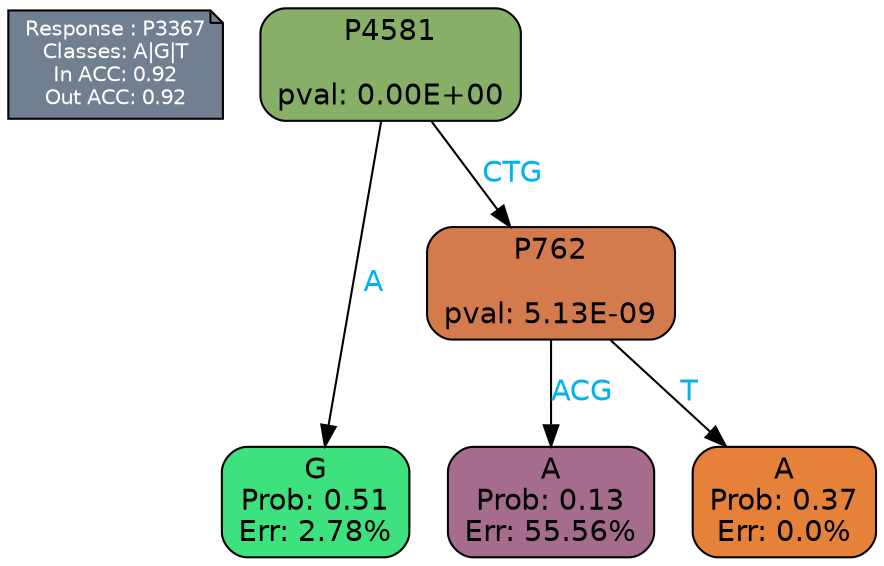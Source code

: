 digraph Tree {
node [shape=box, style="filled, rounded", color="black", fontname=helvetica] ;
graph [ranksep=equally, splines=polylines, bgcolor=transparent, dpi=600] ;
edge [fontname=helvetica] ;
LEGEND [label="Response : P3367
Classes: A|G|T
In ACC: 0.92
Out ACC: 0.92
",shape=note,align=left,style=filled,fillcolor="slategray",fontcolor="white",fontsize=10];1 [label="P4581

pval: 0.00E+00", fillcolor="#88af67"] ;
2 [label="G
Prob: 0.51
Err: 2.78%", fillcolor="#3de27f"] ;
3 [label="P762

pval: 5.13E-09", fillcolor="#d47b4e"] ;
4 [label="A
Prob: 0.13
Err: 55.56%", fillcolor="#a56c8d"] ;
5 [label="A
Prob: 0.37
Err: 0.0%", fillcolor="#e58139"] ;
1 -> 2 [label="A",fontcolor=deepskyblue2] ;
1 -> 3 [label="CTG",fontcolor=deepskyblue2] ;
3 -> 4 [label="ACG",fontcolor=deepskyblue2] ;
3 -> 5 [label="T",fontcolor=deepskyblue2] ;
{rank = same; 2;4;5;}{rank = same; LEGEND;1;}}